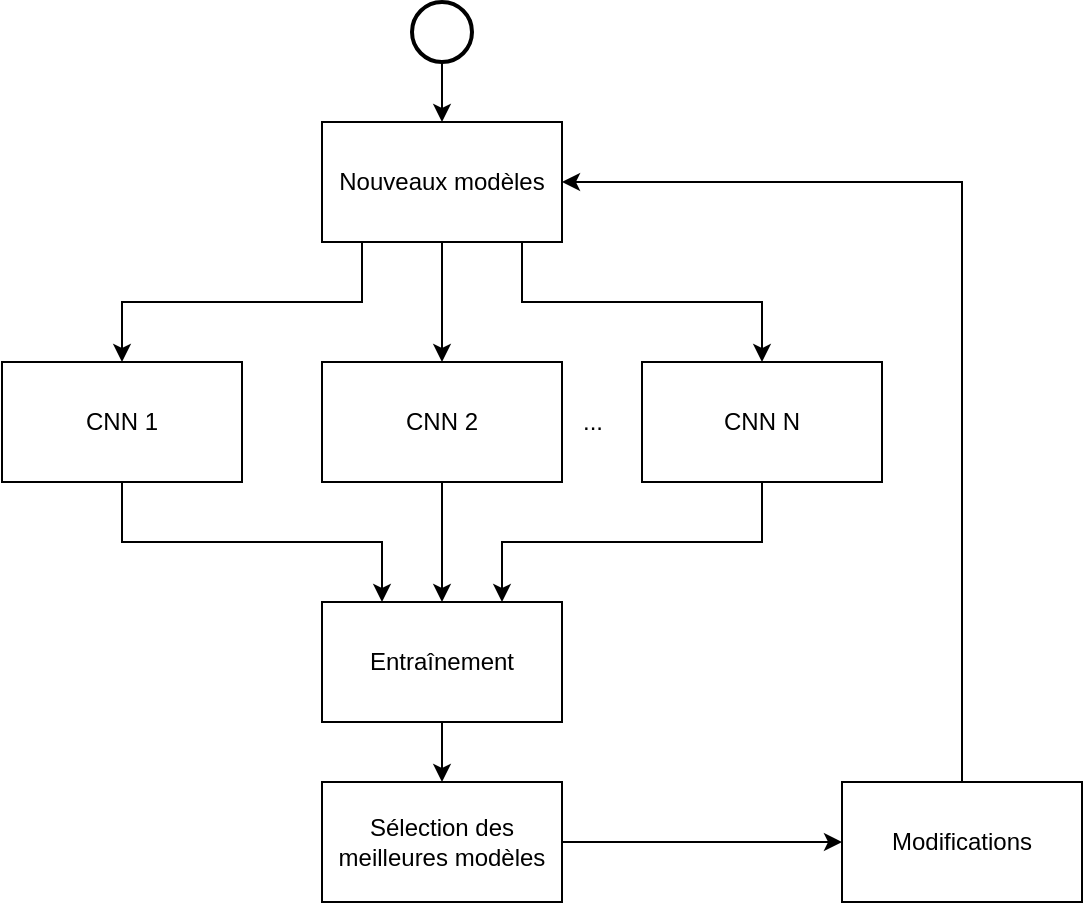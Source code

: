 <mxfile version="14.6.10" type="device"><diagram id="Z17YqB7CyHpZ9Sg1vB9u" name="Page-1"><mxGraphModel dx="1422" dy="735" grid="1" gridSize="10" guides="1" tooltips="1" connect="1" arrows="1" fold="1" page="1" pageScale="1" pageWidth="827" pageHeight="1169" math="0" shadow="0"><root><mxCell id="0"/><mxCell id="1" parent="0"/><mxCell id="FPSMSDdXBaejawnJ5zgb-6" style="edgeStyle=orthogonalEdgeStyle;rounded=0;orthogonalLoop=1;jettySize=auto;html=1;exitX=0.5;exitY=1;exitDx=0;exitDy=0;entryX=0.25;entryY=0;entryDx=0;entryDy=0;" edge="1" parent="1" source="FPSMSDdXBaejawnJ5zgb-1" target="FPSMSDdXBaejawnJ5zgb-5"><mxGeometry relative="1" as="geometry"/></mxCell><mxCell id="FPSMSDdXBaejawnJ5zgb-1" value="CNN 1" style="rounded=0;whiteSpace=wrap;html=1;" vertex="1" parent="1"><mxGeometry x="200" y="190" width="120" height="60" as="geometry"/></mxCell><mxCell id="FPSMSDdXBaejawnJ5zgb-7" style="edgeStyle=orthogonalEdgeStyle;rounded=0;orthogonalLoop=1;jettySize=auto;html=1;exitX=0.5;exitY=1;exitDx=0;exitDy=0;" edge="1" parent="1" source="FPSMSDdXBaejawnJ5zgb-2" target="FPSMSDdXBaejawnJ5zgb-5"><mxGeometry relative="1" as="geometry"><Array as="points"><mxPoint x="420" y="250"/></Array></mxGeometry></mxCell><mxCell id="FPSMSDdXBaejawnJ5zgb-2" value="CNN 2" style="rounded=0;whiteSpace=wrap;html=1;" vertex="1" parent="1"><mxGeometry x="360" y="190" width="120" height="60" as="geometry"/></mxCell><mxCell id="FPSMSDdXBaejawnJ5zgb-10" style="edgeStyle=orthogonalEdgeStyle;rounded=0;orthogonalLoop=1;jettySize=auto;html=1;exitX=0.5;exitY=1;exitDx=0;exitDy=0;entryX=0.75;entryY=0;entryDx=0;entryDy=0;" edge="1" parent="1" source="FPSMSDdXBaejawnJ5zgb-3" target="FPSMSDdXBaejawnJ5zgb-5"><mxGeometry relative="1" as="geometry"/></mxCell><mxCell id="FPSMSDdXBaejawnJ5zgb-3" value="CNN N" style="rounded=0;whiteSpace=wrap;html=1;" vertex="1" parent="1"><mxGeometry x="520" y="190" width="120" height="60" as="geometry"/></mxCell><mxCell id="FPSMSDdXBaejawnJ5zgb-4" value="..." style="text;html=1;align=center;verticalAlign=middle;resizable=0;points=[];autosize=1;strokeColor=none;" vertex="1" parent="1"><mxGeometry x="480" y="210" width="30" height="20" as="geometry"/></mxCell><mxCell id="FPSMSDdXBaejawnJ5zgb-21" style="edgeStyle=orthogonalEdgeStyle;rounded=0;orthogonalLoop=1;jettySize=auto;html=1;exitX=0.5;exitY=1;exitDx=0;exitDy=0;entryX=0.5;entryY=0;entryDx=0;entryDy=0;" edge="1" parent="1" source="FPSMSDdXBaejawnJ5zgb-5" target="FPSMSDdXBaejawnJ5zgb-20"><mxGeometry relative="1" as="geometry"/></mxCell><mxCell id="FPSMSDdXBaejawnJ5zgb-5" value="&lt;div&gt;Entraînement&lt;/div&gt;" style="rounded=0;whiteSpace=wrap;html=1;" vertex="1" parent="1"><mxGeometry x="360" y="310" width="120" height="60" as="geometry"/></mxCell><mxCell id="FPSMSDdXBaejawnJ5zgb-22" style="edgeStyle=orthogonalEdgeStyle;rounded=0;orthogonalLoop=1;jettySize=auto;html=1;exitX=0.5;exitY=1;exitDx=0;exitDy=0;" edge="1" parent="1" source="FPSMSDdXBaejawnJ5zgb-19" target="FPSMSDdXBaejawnJ5zgb-1"><mxGeometry relative="1" as="geometry"><Array as="points"><mxPoint x="380" y="130"/><mxPoint x="380" y="160"/><mxPoint x="260" y="160"/></Array></mxGeometry></mxCell><mxCell id="FPSMSDdXBaejawnJ5zgb-24" style="edgeStyle=orthogonalEdgeStyle;rounded=0;orthogonalLoop=1;jettySize=auto;html=1;exitX=0.75;exitY=1;exitDx=0;exitDy=0;entryX=0.5;entryY=0;entryDx=0;entryDy=0;" edge="1" parent="1" source="FPSMSDdXBaejawnJ5zgb-19" target="FPSMSDdXBaejawnJ5zgb-3"><mxGeometry relative="1" as="geometry"><Array as="points"><mxPoint x="460" y="130"/><mxPoint x="460" y="160"/><mxPoint x="580" y="160"/></Array></mxGeometry></mxCell><mxCell id="FPSMSDdXBaejawnJ5zgb-29" style="edgeStyle=orthogonalEdgeStyle;rounded=0;orthogonalLoop=1;jettySize=auto;html=1;exitX=0.5;exitY=1;exitDx=0;exitDy=0;entryX=0.5;entryY=0;entryDx=0;entryDy=0;" edge="1" parent="1" source="FPSMSDdXBaejawnJ5zgb-19" target="FPSMSDdXBaejawnJ5zgb-2"><mxGeometry relative="1" as="geometry"/></mxCell><mxCell id="FPSMSDdXBaejawnJ5zgb-19" value="Nouveaux modèles" style="rounded=0;whiteSpace=wrap;html=1;" vertex="1" parent="1"><mxGeometry x="360" y="70" width="120" height="60" as="geometry"/></mxCell><mxCell id="FPSMSDdXBaejawnJ5zgb-26" style="edgeStyle=orthogonalEdgeStyle;rounded=0;orthogonalLoop=1;jettySize=auto;html=1;exitX=1;exitY=0.5;exitDx=0;exitDy=0;entryX=0;entryY=0.5;entryDx=0;entryDy=0;" edge="1" parent="1" source="FPSMSDdXBaejawnJ5zgb-20" target="FPSMSDdXBaejawnJ5zgb-27"><mxGeometry relative="1" as="geometry"><mxPoint x="580" y="430" as="targetPoint"/></mxGeometry></mxCell><mxCell id="FPSMSDdXBaejawnJ5zgb-20" value="Sélection des meilleures modèles" style="rounded=0;whiteSpace=wrap;html=1;" vertex="1" parent="1"><mxGeometry x="360" y="400" width="120" height="60" as="geometry"/></mxCell><mxCell id="FPSMSDdXBaejawnJ5zgb-28" style="edgeStyle=orthogonalEdgeStyle;rounded=0;orthogonalLoop=1;jettySize=auto;html=1;exitX=0.5;exitY=0;exitDx=0;exitDy=0;entryX=1;entryY=0.5;entryDx=0;entryDy=0;" edge="1" parent="1" source="FPSMSDdXBaejawnJ5zgb-27" target="FPSMSDdXBaejawnJ5zgb-19"><mxGeometry relative="1" as="geometry"><mxPoint x="680" y="90" as="targetPoint"/><Array as="points"><mxPoint x="680" y="100"/></Array></mxGeometry></mxCell><mxCell id="FPSMSDdXBaejawnJ5zgb-27" value="Modifications" style="rounded=0;whiteSpace=wrap;html=1;" vertex="1" parent="1"><mxGeometry x="620" y="400" width="120" height="60" as="geometry"/></mxCell><mxCell id="FPSMSDdXBaejawnJ5zgb-31" style="edgeStyle=orthogonalEdgeStyle;rounded=0;orthogonalLoop=1;jettySize=auto;html=1;exitX=0.5;exitY=1;exitDx=0;exitDy=0;exitPerimeter=0;entryX=0.5;entryY=0;entryDx=0;entryDy=0;" edge="1" parent="1" source="FPSMSDdXBaejawnJ5zgb-30" target="FPSMSDdXBaejawnJ5zgb-19"><mxGeometry relative="1" as="geometry"/></mxCell><mxCell id="FPSMSDdXBaejawnJ5zgb-30" value="" style="strokeWidth=2;html=1;shape=mxgraph.flowchart.start_2;whiteSpace=wrap;" vertex="1" parent="1"><mxGeometry x="405" y="10" width="30" height="30" as="geometry"/></mxCell></root></mxGraphModel></diagram></mxfile>